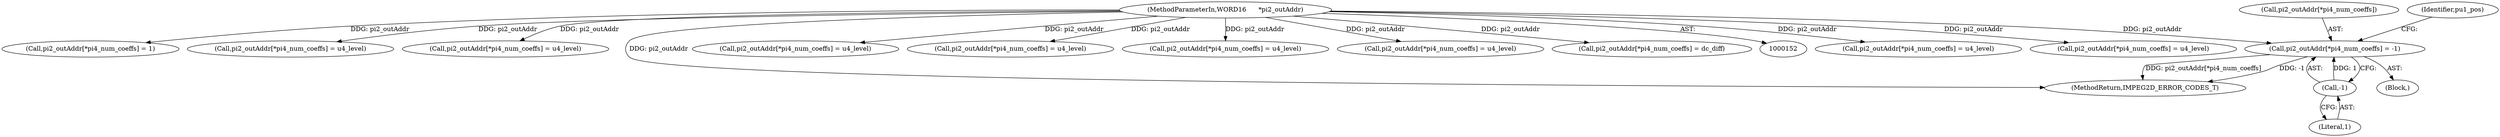 digraph "0_Android_8b4ed5a23175b7ffa56eea4678db7287f825e985@array" {
"1000347" [label="(Call,pi2_outAddr[*pi4_num_coeffs] = -1)"];
"1000352" [label="(Call,-1)"];
"1000154" [label="(MethodParameterIn,WORD16      *pi2_outAddr)"];
"1001020" [label="(Call,pi2_outAddr[*pi4_num_coeffs] = u4_level)"];
"1000352" [label="(Call,-1)"];
"1000891" [label="(Call,pi2_outAddr[*pi4_num_coeffs] = u4_level)"];
"1000356" [label="(Call,pi2_outAddr[*pi4_num_coeffs] = 1)"];
"1000794" [label="(Call,pi2_outAddr[*pi4_num_coeffs] = u4_level)"];
"1000950" [label="(Call,pi2_outAddr[*pi4_num_coeffs] = u4_level)"];
"1001064" [label="(MethodReturn,IMPEG2D_ERROR_CODES_T)"];
"1000636" [label="(Call,pi2_outAddr[*pi4_num_coeffs] = u4_level)"];
"1000706" [label="(Call,pi2_outAddr[*pi4_num_coeffs] = u4_level)"];
"1000347" [label="(Call,pi2_outAddr[*pi4_num_coeffs] = -1)"];
"1000467" [label="(Call,pi2_outAddr[*pi4_num_coeffs] = u4_level)"];
"1000346" [label="(Block,)"];
"1000353" [label="(Literal,1)"];
"1000348" [label="(Call,pi2_outAddr[*pi4_num_coeffs])"];
"1000577" [label="(Call,pi2_outAddr[*pi4_num_coeffs] = u4_level)"];
"1000303" [label="(Call,pi2_outAddr[*pi4_num_coeffs] = dc_diff)"];
"1000364" [label="(Identifier,pu1_pos)"];
"1000154" [label="(MethodParameterIn,WORD16      *pi2_outAddr)"];
"1000347" -> "1000346"  [label="AST: "];
"1000347" -> "1000352"  [label="CFG: "];
"1000348" -> "1000347"  [label="AST: "];
"1000352" -> "1000347"  [label="AST: "];
"1000364" -> "1000347"  [label="CFG: "];
"1000347" -> "1001064"  [label="DDG: pi2_outAddr[*pi4_num_coeffs]"];
"1000347" -> "1001064"  [label="DDG: -1"];
"1000352" -> "1000347"  [label="DDG: 1"];
"1000154" -> "1000347"  [label="DDG: pi2_outAddr"];
"1000352" -> "1000353"  [label="CFG: "];
"1000353" -> "1000352"  [label="AST: "];
"1000154" -> "1000152"  [label="AST: "];
"1000154" -> "1001064"  [label="DDG: pi2_outAddr"];
"1000154" -> "1000303"  [label="DDG: pi2_outAddr"];
"1000154" -> "1000356"  [label="DDG: pi2_outAddr"];
"1000154" -> "1000467"  [label="DDG: pi2_outAddr"];
"1000154" -> "1000577"  [label="DDG: pi2_outAddr"];
"1000154" -> "1000636"  [label="DDG: pi2_outAddr"];
"1000154" -> "1000706"  [label="DDG: pi2_outAddr"];
"1000154" -> "1000794"  [label="DDG: pi2_outAddr"];
"1000154" -> "1000891"  [label="DDG: pi2_outAddr"];
"1000154" -> "1000950"  [label="DDG: pi2_outAddr"];
"1000154" -> "1001020"  [label="DDG: pi2_outAddr"];
}
